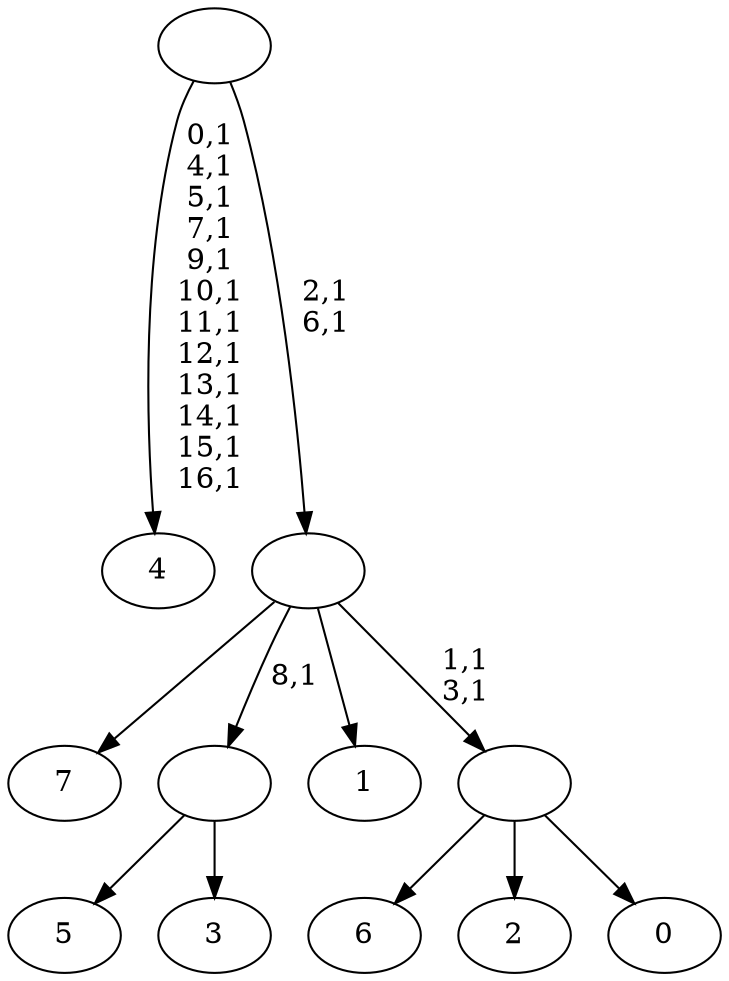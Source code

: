 digraph T {
	25 [label="7"]
	24 [label="6"]
	23 [label="5"]
	22 [label="4"]
	9 [label="3"]
	8 [label=""]
	7 [label="2"]
	6 [label="1"]
	5 [label="0"]
	4 [label=""]
	2 [label=""]
	0 [label=""]
	8 -> 23 [label=""]
	8 -> 9 [label=""]
	4 -> 24 [label=""]
	4 -> 7 [label=""]
	4 -> 5 [label=""]
	2 -> 4 [label="1,1\n3,1"]
	2 -> 25 [label=""]
	2 -> 8 [label="8,1"]
	2 -> 6 [label=""]
	0 -> 2 [label="2,1\n6,1"]
	0 -> 22 [label="0,1\n4,1\n5,1\n7,1\n9,1\n10,1\n11,1\n12,1\n13,1\n14,1\n15,1\n16,1"]
}
